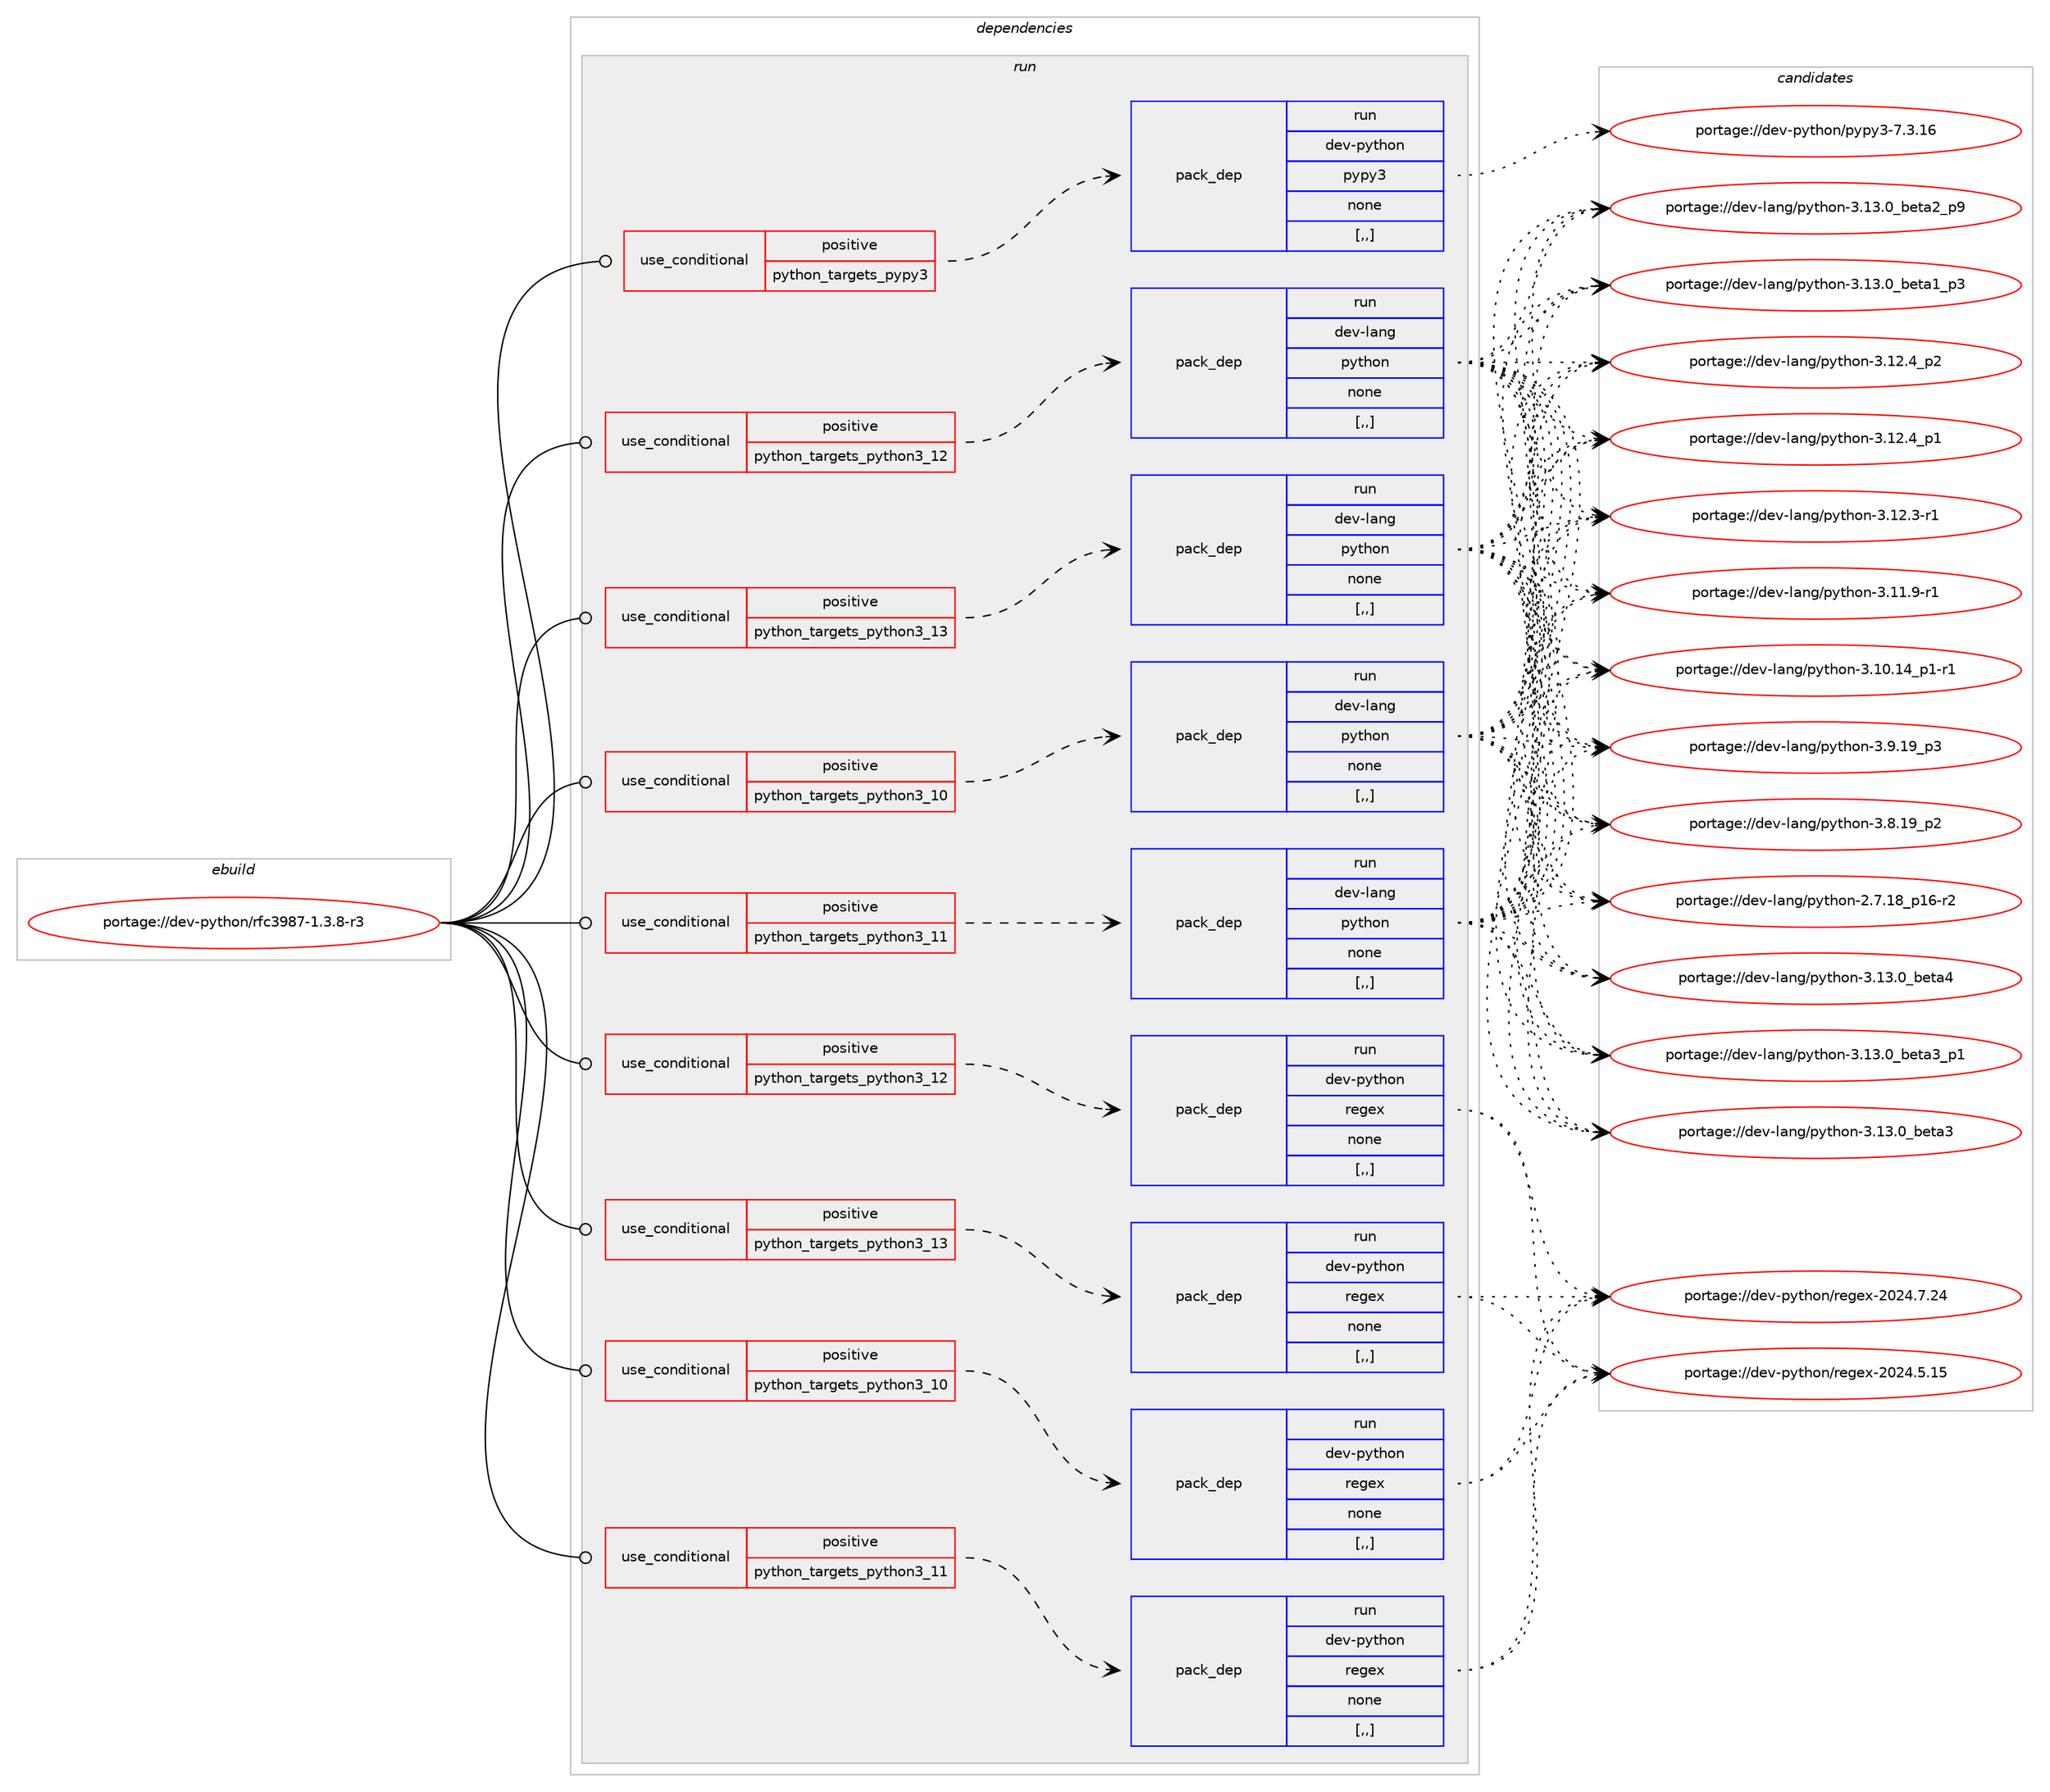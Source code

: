 digraph prolog {

# *************
# Graph options
# *************

newrank=true;
concentrate=true;
compound=true;
graph [rankdir=LR,fontname=Helvetica,fontsize=10,ranksep=1.5];#, ranksep=2.5, nodesep=0.2];
edge  [arrowhead=vee];
node  [fontname=Helvetica,fontsize=10];

# **********
# The ebuild
# **********

subgraph cluster_leftcol {
color=gray;
label=<<i>ebuild</i>>;
id [label="portage://dev-python/rfc3987-1.3.8-r3", color=red, width=4, href="../dev-python/rfc3987-1.3.8-r3.svg"];
}

# ****************
# The dependencies
# ****************

subgraph cluster_midcol {
color=gray;
label=<<i>dependencies</i>>;
subgraph cluster_compile {
fillcolor="#eeeeee";
style=filled;
label=<<i>compile</i>>;
}
subgraph cluster_compileandrun {
fillcolor="#eeeeee";
style=filled;
label=<<i>compile and run</i>>;
}
subgraph cluster_run {
fillcolor="#eeeeee";
style=filled;
label=<<i>run</i>>;
subgraph cond39158 {
dependency162396 [label=<<TABLE BORDER="0" CELLBORDER="1" CELLSPACING="0" CELLPADDING="4"><TR><TD ROWSPAN="3" CELLPADDING="10">use_conditional</TD></TR><TR><TD>positive</TD></TR><TR><TD>python_targets_pypy3</TD></TR></TABLE>>, shape=none, color=red];
subgraph pack121965 {
dependency162397 [label=<<TABLE BORDER="0" CELLBORDER="1" CELLSPACING="0" CELLPADDING="4" WIDTH="220"><TR><TD ROWSPAN="6" CELLPADDING="30">pack_dep</TD></TR><TR><TD WIDTH="110">run</TD></TR><TR><TD>dev-python</TD></TR><TR><TD>pypy3</TD></TR><TR><TD>none</TD></TR><TR><TD>[,,]</TD></TR></TABLE>>, shape=none, color=blue];
}
dependency162396:e -> dependency162397:w [weight=20,style="dashed",arrowhead="vee"];
}
id:e -> dependency162396:w [weight=20,style="solid",arrowhead="odot"];
subgraph cond39159 {
dependency162398 [label=<<TABLE BORDER="0" CELLBORDER="1" CELLSPACING="0" CELLPADDING="4"><TR><TD ROWSPAN="3" CELLPADDING="10">use_conditional</TD></TR><TR><TD>positive</TD></TR><TR><TD>python_targets_python3_10</TD></TR></TABLE>>, shape=none, color=red];
subgraph pack121966 {
dependency162399 [label=<<TABLE BORDER="0" CELLBORDER="1" CELLSPACING="0" CELLPADDING="4" WIDTH="220"><TR><TD ROWSPAN="6" CELLPADDING="30">pack_dep</TD></TR><TR><TD WIDTH="110">run</TD></TR><TR><TD>dev-lang</TD></TR><TR><TD>python</TD></TR><TR><TD>none</TD></TR><TR><TD>[,,]</TD></TR></TABLE>>, shape=none, color=blue];
}
dependency162398:e -> dependency162399:w [weight=20,style="dashed",arrowhead="vee"];
}
id:e -> dependency162398:w [weight=20,style="solid",arrowhead="odot"];
subgraph cond39160 {
dependency162400 [label=<<TABLE BORDER="0" CELLBORDER="1" CELLSPACING="0" CELLPADDING="4"><TR><TD ROWSPAN="3" CELLPADDING="10">use_conditional</TD></TR><TR><TD>positive</TD></TR><TR><TD>python_targets_python3_10</TD></TR></TABLE>>, shape=none, color=red];
subgraph pack121967 {
dependency162401 [label=<<TABLE BORDER="0" CELLBORDER="1" CELLSPACING="0" CELLPADDING="4" WIDTH="220"><TR><TD ROWSPAN="6" CELLPADDING="30">pack_dep</TD></TR><TR><TD WIDTH="110">run</TD></TR><TR><TD>dev-python</TD></TR><TR><TD>regex</TD></TR><TR><TD>none</TD></TR><TR><TD>[,,]</TD></TR></TABLE>>, shape=none, color=blue];
}
dependency162400:e -> dependency162401:w [weight=20,style="dashed",arrowhead="vee"];
}
id:e -> dependency162400:w [weight=20,style="solid",arrowhead="odot"];
subgraph cond39161 {
dependency162402 [label=<<TABLE BORDER="0" CELLBORDER="1" CELLSPACING="0" CELLPADDING="4"><TR><TD ROWSPAN="3" CELLPADDING="10">use_conditional</TD></TR><TR><TD>positive</TD></TR><TR><TD>python_targets_python3_11</TD></TR></TABLE>>, shape=none, color=red];
subgraph pack121968 {
dependency162403 [label=<<TABLE BORDER="0" CELLBORDER="1" CELLSPACING="0" CELLPADDING="4" WIDTH="220"><TR><TD ROWSPAN="6" CELLPADDING="30">pack_dep</TD></TR><TR><TD WIDTH="110">run</TD></TR><TR><TD>dev-lang</TD></TR><TR><TD>python</TD></TR><TR><TD>none</TD></TR><TR><TD>[,,]</TD></TR></TABLE>>, shape=none, color=blue];
}
dependency162402:e -> dependency162403:w [weight=20,style="dashed",arrowhead="vee"];
}
id:e -> dependency162402:w [weight=20,style="solid",arrowhead="odot"];
subgraph cond39162 {
dependency162404 [label=<<TABLE BORDER="0" CELLBORDER="1" CELLSPACING="0" CELLPADDING="4"><TR><TD ROWSPAN="3" CELLPADDING="10">use_conditional</TD></TR><TR><TD>positive</TD></TR><TR><TD>python_targets_python3_11</TD></TR></TABLE>>, shape=none, color=red];
subgraph pack121969 {
dependency162405 [label=<<TABLE BORDER="0" CELLBORDER="1" CELLSPACING="0" CELLPADDING="4" WIDTH="220"><TR><TD ROWSPAN="6" CELLPADDING="30">pack_dep</TD></TR><TR><TD WIDTH="110">run</TD></TR><TR><TD>dev-python</TD></TR><TR><TD>regex</TD></TR><TR><TD>none</TD></TR><TR><TD>[,,]</TD></TR></TABLE>>, shape=none, color=blue];
}
dependency162404:e -> dependency162405:w [weight=20,style="dashed",arrowhead="vee"];
}
id:e -> dependency162404:w [weight=20,style="solid",arrowhead="odot"];
subgraph cond39163 {
dependency162406 [label=<<TABLE BORDER="0" CELLBORDER="1" CELLSPACING="0" CELLPADDING="4"><TR><TD ROWSPAN="3" CELLPADDING="10">use_conditional</TD></TR><TR><TD>positive</TD></TR><TR><TD>python_targets_python3_12</TD></TR></TABLE>>, shape=none, color=red];
subgraph pack121970 {
dependency162407 [label=<<TABLE BORDER="0" CELLBORDER="1" CELLSPACING="0" CELLPADDING="4" WIDTH="220"><TR><TD ROWSPAN="6" CELLPADDING="30">pack_dep</TD></TR><TR><TD WIDTH="110">run</TD></TR><TR><TD>dev-lang</TD></TR><TR><TD>python</TD></TR><TR><TD>none</TD></TR><TR><TD>[,,]</TD></TR></TABLE>>, shape=none, color=blue];
}
dependency162406:e -> dependency162407:w [weight=20,style="dashed",arrowhead="vee"];
}
id:e -> dependency162406:w [weight=20,style="solid",arrowhead="odot"];
subgraph cond39164 {
dependency162408 [label=<<TABLE BORDER="0" CELLBORDER="1" CELLSPACING="0" CELLPADDING="4"><TR><TD ROWSPAN="3" CELLPADDING="10">use_conditional</TD></TR><TR><TD>positive</TD></TR><TR><TD>python_targets_python3_12</TD></TR></TABLE>>, shape=none, color=red];
subgraph pack121971 {
dependency162409 [label=<<TABLE BORDER="0" CELLBORDER="1" CELLSPACING="0" CELLPADDING="4" WIDTH="220"><TR><TD ROWSPAN="6" CELLPADDING="30">pack_dep</TD></TR><TR><TD WIDTH="110">run</TD></TR><TR><TD>dev-python</TD></TR><TR><TD>regex</TD></TR><TR><TD>none</TD></TR><TR><TD>[,,]</TD></TR></TABLE>>, shape=none, color=blue];
}
dependency162408:e -> dependency162409:w [weight=20,style="dashed",arrowhead="vee"];
}
id:e -> dependency162408:w [weight=20,style="solid",arrowhead="odot"];
subgraph cond39165 {
dependency162410 [label=<<TABLE BORDER="0" CELLBORDER="1" CELLSPACING="0" CELLPADDING="4"><TR><TD ROWSPAN="3" CELLPADDING="10">use_conditional</TD></TR><TR><TD>positive</TD></TR><TR><TD>python_targets_python3_13</TD></TR></TABLE>>, shape=none, color=red];
subgraph pack121972 {
dependency162411 [label=<<TABLE BORDER="0" CELLBORDER="1" CELLSPACING="0" CELLPADDING="4" WIDTH="220"><TR><TD ROWSPAN="6" CELLPADDING="30">pack_dep</TD></TR><TR><TD WIDTH="110">run</TD></TR><TR><TD>dev-lang</TD></TR><TR><TD>python</TD></TR><TR><TD>none</TD></TR><TR><TD>[,,]</TD></TR></TABLE>>, shape=none, color=blue];
}
dependency162410:e -> dependency162411:w [weight=20,style="dashed",arrowhead="vee"];
}
id:e -> dependency162410:w [weight=20,style="solid",arrowhead="odot"];
subgraph cond39166 {
dependency162412 [label=<<TABLE BORDER="0" CELLBORDER="1" CELLSPACING="0" CELLPADDING="4"><TR><TD ROWSPAN="3" CELLPADDING="10">use_conditional</TD></TR><TR><TD>positive</TD></TR><TR><TD>python_targets_python3_13</TD></TR></TABLE>>, shape=none, color=red];
subgraph pack121973 {
dependency162413 [label=<<TABLE BORDER="0" CELLBORDER="1" CELLSPACING="0" CELLPADDING="4" WIDTH="220"><TR><TD ROWSPAN="6" CELLPADDING="30">pack_dep</TD></TR><TR><TD WIDTH="110">run</TD></TR><TR><TD>dev-python</TD></TR><TR><TD>regex</TD></TR><TR><TD>none</TD></TR><TR><TD>[,,]</TD></TR></TABLE>>, shape=none, color=blue];
}
dependency162412:e -> dependency162413:w [weight=20,style="dashed",arrowhead="vee"];
}
id:e -> dependency162412:w [weight=20,style="solid",arrowhead="odot"];
}
}

# **************
# The candidates
# **************

subgraph cluster_choices {
rank=same;
color=gray;
label=<<i>candidates</i>>;

subgraph choice121965 {
color=black;
nodesep=1;
choice10010111845112121116104111110471121211121215145554651464954 [label="portage://dev-python/pypy3-7.3.16", color=red, width=4,href="../dev-python/pypy3-7.3.16.svg"];
dependency162397:e -> choice10010111845112121116104111110471121211121215145554651464954:w [style=dotted,weight="100"];
}
subgraph choice121966 {
color=black;
nodesep=1;
choice1001011184510897110103471121211161041111104551464951464895981011169752 [label="portage://dev-lang/python-3.13.0_beta4", color=red, width=4,href="../dev-lang/python-3.13.0_beta4.svg"];
choice10010111845108971101034711212111610411111045514649514648959810111697519511249 [label="portage://dev-lang/python-3.13.0_beta3_p1", color=red, width=4,href="../dev-lang/python-3.13.0_beta3_p1.svg"];
choice1001011184510897110103471121211161041111104551464951464895981011169751 [label="portage://dev-lang/python-3.13.0_beta3", color=red, width=4,href="../dev-lang/python-3.13.0_beta3.svg"];
choice10010111845108971101034711212111610411111045514649514648959810111697509511257 [label="portage://dev-lang/python-3.13.0_beta2_p9", color=red, width=4,href="../dev-lang/python-3.13.0_beta2_p9.svg"];
choice10010111845108971101034711212111610411111045514649514648959810111697499511251 [label="portage://dev-lang/python-3.13.0_beta1_p3", color=red, width=4,href="../dev-lang/python-3.13.0_beta1_p3.svg"];
choice100101118451089711010347112121116104111110455146495046529511250 [label="portage://dev-lang/python-3.12.4_p2", color=red, width=4,href="../dev-lang/python-3.12.4_p2.svg"];
choice100101118451089711010347112121116104111110455146495046529511249 [label="portage://dev-lang/python-3.12.4_p1", color=red, width=4,href="../dev-lang/python-3.12.4_p1.svg"];
choice100101118451089711010347112121116104111110455146495046514511449 [label="portage://dev-lang/python-3.12.3-r1", color=red, width=4,href="../dev-lang/python-3.12.3-r1.svg"];
choice100101118451089711010347112121116104111110455146494946574511449 [label="portage://dev-lang/python-3.11.9-r1", color=red, width=4,href="../dev-lang/python-3.11.9-r1.svg"];
choice100101118451089711010347112121116104111110455146494846495295112494511449 [label="portage://dev-lang/python-3.10.14_p1-r1", color=red, width=4,href="../dev-lang/python-3.10.14_p1-r1.svg"];
choice100101118451089711010347112121116104111110455146574649579511251 [label="portage://dev-lang/python-3.9.19_p3", color=red, width=4,href="../dev-lang/python-3.9.19_p3.svg"];
choice100101118451089711010347112121116104111110455146564649579511250 [label="portage://dev-lang/python-3.8.19_p2", color=red, width=4,href="../dev-lang/python-3.8.19_p2.svg"];
choice100101118451089711010347112121116104111110455046554649569511249544511450 [label="portage://dev-lang/python-2.7.18_p16-r2", color=red, width=4,href="../dev-lang/python-2.7.18_p16-r2.svg"];
dependency162399:e -> choice1001011184510897110103471121211161041111104551464951464895981011169752:w [style=dotted,weight="100"];
dependency162399:e -> choice10010111845108971101034711212111610411111045514649514648959810111697519511249:w [style=dotted,weight="100"];
dependency162399:e -> choice1001011184510897110103471121211161041111104551464951464895981011169751:w [style=dotted,weight="100"];
dependency162399:e -> choice10010111845108971101034711212111610411111045514649514648959810111697509511257:w [style=dotted,weight="100"];
dependency162399:e -> choice10010111845108971101034711212111610411111045514649514648959810111697499511251:w [style=dotted,weight="100"];
dependency162399:e -> choice100101118451089711010347112121116104111110455146495046529511250:w [style=dotted,weight="100"];
dependency162399:e -> choice100101118451089711010347112121116104111110455146495046529511249:w [style=dotted,weight="100"];
dependency162399:e -> choice100101118451089711010347112121116104111110455146495046514511449:w [style=dotted,weight="100"];
dependency162399:e -> choice100101118451089711010347112121116104111110455146494946574511449:w [style=dotted,weight="100"];
dependency162399:e -> choice100101118451089711010347112121116104111110455146494846495295112494511449:w [style=dotted,weight="100"];
dependency162399:e -> choice100101118451089711010347112121116104111110455146574649579511251:w [style=dotted,weight="100"];
dependency162399:e -> choice100101118451089711010347112121116104111110455146564649579511250:w [style=dotted,weight="100"];
dependency162399:e -> choice100101118451089711010347112121116104111110455046554649569511249544511450:w [style=dotted,weight="100"];
}
subgraph choice121967 {
color=black;
nodesep=1;
choice100101118451121211161041111104711410110310112045504850524655465052 [label="portage://dev-python/regex-2024.7.24", color=red, width=4,href="../dev-python/regex-2024.7.24.svg"];
choice100101118451121211161041111104711410110310112045504850524653464953 [label="portage://dev-python/regex-2024.5.15", color=red, width=4,href="../dev-python/regex-2024.5.15.svg"];
dependency162401:e -> choice100101118451121211161041111104711410110310112045504850524655465052:w [style=dotted,weight="100"];
dependency162401:e -> choice100101118451121211161041111104711410110310112045504850524653464953:w [style=dotted,weight="100"];
}
subgraph choice121968 {
color=black;
nodesep=1;
choice1001011184510897110103471121211161041111104551464951464895981011169752 [label="portage://dev-lang/python-3.13.0_beta4", color=red, width=4,href="../dev-lang/python-3.13.0_beta4.svg"];
choice10010111845108971101034711212111610411111045514649514648959810111697519511249 [label="portage://dev-lang/python-3.13.0_beta3_p1", color=red, width=4,href="../dev-lang/python-3.13.0_beta3_p1.svg"];
choice1001011184510897110103471121211161041111104551464951464895981011169751 [label="portage://dev-lang/python-3.13.0_beta3", color=red, width=4,href="../dev-lang/python-3.13.0_beta3.svg"];
choice10010111845108971101034711212111610411111045514649514648959810111697509511257 [label="portage://dev-lang/python-3.13.0_beta2_p9", color=red, width=4,href="../dev-lang/python-3.13.0_beta2_p9.svg"];
choice10010111845108971101034711212111610411111045514649514648959810111697499511251 [label="portage://dev-lang/python-3.13.0_beta1_p3", color=red, width=4,href="../dev-lang/python-3.13.0_beta1_p3.svg"];
choice100101118451089711010347112121116104111110455146495046529511250 [label="portage://dev-lang/python-3.12.4_p2", color=red, width=4,href="../dev-lang/python-3.12.4_p2.svg"];
choice100101118451089711010347112121116104111110455146495046529511249 [label="portage://dev-lang/python-3.12.4_p1", color=red, width=4,href="../dev-lang/python-3.12.4_p1.svg"];
choice100101118451089711010347112121116104111110455146495046514511449 [label="portage://dev-lang/python-3.12.3-r1", color=red, width=4,href="../dev-lang/python-3.12.3-r1.svg"];
choice100101118451089711010347112121116104111110455146494946574511449 [label="portage://dev-lang/python-3.11.9-r1", color=red, width=4,href="../dev-lang/python-3.11.9-r1.svg"];
choice100101118451089711010347112121116104111110455146494846495295112494511449 [label="portage://dev-lang/python-3.10.14_p1-r1", color=red, width=4,href="../dev-lang/python-3.10.14_p1-r1.svg"];
choice100101118451089711010347112121116104111110455146574649579511251 [label="portage://dev-lang/python-3.9.19_p3", color=red, width=4,href="../dev-lang/python-3.9.19_p3.svg"];
choice100101118451089711010347112121116104111110455146564649579511250 [label="portage://dev-lang/python-3.8.19_p2", color=red, width=4,href="../dev-lang/python-3.8.19_p2.svg"];
choice100101118451089711010347112121116104111110455046554649569511249544511450 [label="portage://dev-lang/python-2.7.18_p16-r2", color=red, width=4,href="../dev-lang/python-2.7.18_p16-r2.svg"];
dependency162403:e -> choice1001011184510897110103471121211161041111104551464951464895981011169752:w [style=dotted,weight="100"];
dependency162403:e -> choice10010111845108971101034711212111610411111045514649514648959810111697519511249:w [style=dotted,weight="100"];
dependency162403:e -> choice1001011184510897110103471121211161041111104551464951464895981011169751:w [style=dotted,weight="100"];
dependency162403:e -> choice10010111845108971101034711212111610411111045514649514648959810111697509511257:w [style=dotted,weight="100"];
dependency162403:e -> choice10010111845108971101034711212111610411111045514649514648959810111697499511251:w [style=dotted,weight="100"];
dependency162403:e -> choice100101118451089711010347112121116104111110455146495046529511250:w [style=dotted,weight="100"];
dependency162403:e -> choice100101118451089711010347112121116104111110455146495046529511249:w [style=dotted,weight="100"];
dependency162403:e -> choice100101118451089711010347112121116104111110455146495046514511449:w [style=dotted,weight="100"];
dependency162403:e -> choice100101118451089711010347112121116104111110455146494946574511449:w [style=dotted,weight="100"];
dependency162403:e -> choice100101118451089711010347112121116104111110455146494846495295112494511449:w [style=dotted,weight="100"];
dependency162403:e -> choice100101118451089711010347112121116104111110455146574649579511251:w [style=dotted,weight="100"];
dependency162403:e -> choice100101118451089711010347112121116104111110455146564649579511250:w [style=dotted,weight="100"];
dependency162403:e -> choice100101118451089711010347112121116104111110455046554649569511249544511450:w [style=dotted,weight="100"];
}
subgraph choice121969 {
color=black;
nodesep=1;
choice100101118451121211161041111104711410110310112045504850524655465052 [label="portage://dev-python/regex-2024.7.24", color=red, width=4,href="../dev-python/regex-2024.7.24.svg"];
choice100101118451121211161041111104711410110310112045504850524653464953 [label="portage://dev-python/regex-2024.5.15", color=red, width=4,href="../dev-python/regex-2024.5.15.svg"];
dependency162405:e -> choice100101118451121211161041111104711410110310112045504850524655465052:w [style=dotted,weight="100"];
dependency162405:e -> choice100101118451121211161041111104711410110310112045504850524653464953:w [style=dotted,weight="100"];
}
subgraph choice121970 {
color=black;
nodesep=1;
choice1001011184510897110103471121211161041111104551464951464895981011169752 [label="portage://dev-lang/python-3.13.0_beta4", color=red, width=4,href="../dev-lang/python-3.13.0_beta4.svg"];
choice10010111845108971101034711212111610411111045514649514648959810111697519511249 [label="portage://dev-lang/python-3.13.0_beta3_p1", color=red, width=4,href="../dev-lang/python-3.13.0_beta3_p1.svg"];
choice1001011184510897110103471121211161041111104551464951464895981011169751 [label="portage://dev-lang/python-3.13.0_beta3", color=red, width=4,href="../dev-lang/python-3.13.0_beta3.svg"];
choice10010111845108971101034711212111610411111045514649514648959810111697509511257 [label="portage://dev-lang/python-3.13.0_beta2_p9", color=red, width=4,href="../dev-lang/python-3.13.0_beta2_p9.svg"];
choice10010111845108971101034711212111610411111045514649514648959810111697499511251 [label="portage://dev-lang/python-3.13.0_beta1_p3", color=red, width=4,href="../dev-lang/python-3.13.0_beta1_p3.svg"];
choice100101118451089711010347112121116104111110455146495046529511250 [label="portage://dev-lang/python-3.12.4_p2", color=red, width=4,href="../dev-lang/python-3.12.4_p2.svg"];
choice100101118451089711010347112121116104111110455146495046529511249 [label="portage://dev-lang/python-3.12.4_p1", color=red, width=4,href="../dev-lang/python-3.12.4_p1.svg"];
choice100101118451089711010347112121116104111110455146495046514511449 [label="portage://dev-lang/python-3.12.3-r1", color=red, width=4,href="../dev-lang/python-3.12.3-r1.svg"];
choice100101118451089711010347112121116104111110455146494946574511449 [label="portage://dev-lang/python-3.11.9-r1", color=red, width=4,href="../dev-lang/python-3.11.9-r1.svg"];
choice100101118451089711010347112121116104111110455146494846495295112494511449 [label="portage://dev-lang/python-3.10.14_p1-r1", color=red, width=4,href="../dev-lang/python-3.10.14_p1-r1.svg"];
choice100101118451089711010347112121116104111110455146574649579511251 [label="portage://dev-lang/python-3.9.19_p3", color=red, width=4,href="../dev-lang/python-3.9.19_p3.svg"];
choice100101118451089711010347112121116104111110455146564649579511250 [label="portage://dev-lang/python-3.8.19_p2", color=red, width=4,href="../dev-lang/python-3.8.19_p2.svg"];
choice100101118451089711010347112121116104111110455046554649569511249544511450 [label="portage://dev-lang/python-2.7.18_p16-r2", color=red, width=4,href="../dev-lang/python-2.7.18_p16-r2.svg"];
dependency162407:e -> choice1001011184510897110103471121211161041111104551464951464895981011169752:w [style=dotted,weight="100"];
dependency162407:e -> choice10010111845108971101034711212111610411111045514649514648959810111697519511249:w [style=dotted,weight="100"];
dependency162407:e -> choice1001011184510897110103471121211161041111104551464951464895981011169751:w [style=dotted,weight="100"];
dependency162407:e -> choice10010111845108971101034711212111610411111045514649514648959810111697509511257:w [style=dotted,weight="100"];
dependency162407:e -> choice10010111845108971101034711212111610411111045514649514648959810111697499511251:w [style=dotted,weight="100"];
dependency162407:e -> choice100101118451089711010347112121116104111110455146495046529511250:w [style=dotted,weight="100"];
dependency162407:e -> choice100101118451089711010347112121116104111110455146495046529511249:w [style=dotted,weight="100"];
dependency162407:e -> choice100101118451089711010347112121116104111110455146495046514511449:w [style=dotted,weight="100"];
dependency162407:e -> choice100101118451089711010347112121116104111110455146494946574511449:w [style=dotted,weight="100"];
dependency162407:e -> choice100101118451089711010347112121116104111110455146494846495295112494511449:w [style=dotted,weight="100"];
dependency162407:e -> choice100101118451089711010347112121116104111110455146574649579511251:w [style=dotted,weight="100"];
dependency162407:e -> choice100101118451089711010347112121116104111110455146564649579511250:w [style=dotted,weight="100"];
dependency162407:e -> choice100101118451089711010347112121116104111110455046554649569511249544511450:w [style=dotted,weight="100"];
}
subgraph choice121971 {
color=black;
nodesep=1;
choice100101118451121211161041111104711410110310112045504850524655465052 [label="portage://dev-python/regex-2024.7.24", color=red, width=4,href="../dev-python/regex-2024.7.24.svg"];
choice100101118451121211161041111104711410110310112045504850524653464953 [label="portage://dev-python/regex-2024.5.15", color=red, width=4,href="../dev-python/regex-2024.5.15.svg"];
dependency162409:e -> choice100101118451121211161041111104711410110310112045504850524655465052:w [style=dotted,weight="100"];
dependency162409:e -> choice100101118451121211161041111104711410110310112045504850524653464953:w [style=dotted,weight="100"];
}
subgraph choice121972 {
color=black;
nodesep=1;
choice1001011184510897110103471121211161041111104551464951464895981011169752 [label="portage://dev-lang/python-3.13.0_beta4", color=red, width=4,href="../dev-lang/python-3.13.0_beta4.svg"];
choice10010111845108971101034711212111610411111045514649514648959810111697519511249 [label="portage://dev-lang/python-3.13.0_beta3_p1", color=red, width=4,href="../dev-lang/python-3.13.0_beta3_p1.svg"];
choice1001011184510897110103471121211161041111104551464951464895981011169751 [label="portage://dev-lang/python-3.13.0_beta3", color=red, width=4,href="../dev-lang/python-3.13.0_beta3.svg"];
choice10010111845108971101034711212111610411111045514649514648959810111697509511257 [label="portage://dev-lang/python-3.13.0_beta2_p9", color=red, width=4,href="../dev-lang/python-3.13.0_beta2_p9.svg"];
choice10010111845108971101034711212111610411111045514649514648959810111697499511251 [label="portage://dev-lang/python-3.13.0_beta1_p3", color=red, width=4,href="../dev-lang/python-3.13.0_beta1_p3.svg"];
choice100101118451089711010347112121116104111110455146495046529511250 [label="portage://dev-lang/python-3.12.4_p2", color=red, width=4,href="../dev-lang/python-3.12.4_p2.svg"];
choice100101118451089711010347112121116104111110455146495046529511249 [label="portage://dev-lang/python-3.12.4_p1", color=red, width=4,href="../dev-lang/python-3.12.4_p1.svg"];
choice100101118451089711010347112121116104111110455146495046514511449 [label="portage://dev-lang/python-3.12.3-r1", color=red, width=4,href="../dev-lang/python-3.12.3-r1.svg"];
choice100101118451089711010347112121116104111110455146494946574511449 [label="portage://dev-lang/python-3.11.9-r1", color=red, width=4,href="../dev-lang/python-3.11.9-r1.svg"];
choice100101118451089711010347112121116104111110455146494846495295112494511449 [label="portage://dev-lang/python-3.10.14_p1-r1", color=red, width=4,href="../dev-lang/python-3.10.14_p1-r1.svg"];
choice100101118451089711010347112121116104111110455146574649579511251 [label="portage://dev-lang/python-3.9.19_p3", color=red, width=4,href="../dev-lang/python-3.9.19_p3.svg"];
choice100101118451089711010347112121116104111110455146564649579511250 [label="portage://dev-lang/python-3.8.19_p2", color=red, width=4,href="../dev-lang/python-3.8.19_p2.svg"];
choice100101118451089711010347112121116104111110455046554649569511249544511450 [label="portage://dev-lang/python-2.7.18_p16-r2", color=red, width=4,href="../dev-lang/python-2.7.18_p16-r2.svg"];
dependency162411:e -> choice1001011184510897110103471121211161041111104551464951464895981011169752:w [style=dotted,weight="100"];
dependency162411:e -> choice10010111845108971101034711212111610411111045514649514648959810111697519511249:w [style=dotted,weight="100"];
dependency162411:e -> choice1001011184510897110103471121211161041111104551464951464895981011169751:w [style=dotted,weight="100"];
dependency162411:e -> choice10010111845108971101034711212111610411111045514649514648959810111697509511257:w [style=dotted,weight="100"];
dependency162411:e -> choice10010111845108971101034711212111610411111045514649514648959810111697499511251:w [style=dotted,weight="100"];
dependency162411:e -> choice100101118451089711010347112121116104111110455146495046529511250:w [style=dotted,weight="100"];
dependency162411:e -> choice100101118451089711010347112121116104111110455146495046529511249:w [style=dotted,weight="100"];
dependency162411:e -> choice100101118451089711010347112121116104111110455146495046514511449:w [style=dotted,weight="100"];
dependency162411:e -> choice100101118451089711010347112121116104111110455146494946574511449:w [style=dotted,weight="100"];
dependency162411:e -> choice100101118451089711010347112121116104111110455146494846495295112494511449:w [style=dotted,weight="100"];
dependency162411:e -> choice100101118451089711010347112121116104111110455146574649579511251:w [style=dotted,weight="100"];
dependency162411:e -> choice100101118451089711010347112121116104111110455146564649579511250:w [style=dotted,weight="100"];
dependency162411:e -> choice100101118451089711010347112121116104111110455046554649569511249544511450:w [style=dotted,weight="100"];
}
subgraph choice121973 {
color=black;
nodesep=1;
choice100101118451121211161041111104711410110310112045504850524655465052 [label="portage://dev-python/regex-2024.7.24", color=red, width=4,href="../dev-python/regex-2024.7.24.svg"];
choice100101118451121211161041111104711410110310112045504850524653464953 [label="portage://dev-python/regex-2024.5.15", color=red, width=4,href="../dev-python/regex-2024.5.15.svg"];
dependency162413:e -> choice100101118451121211161041111104711410110310112045504850524655465052:w [style=dotted,weight="100"];
dependency162413:e -> choice100101118451121211161041111104711410110310112045504850524653464953:w [style=dotted,weight="100"];
}
}

}

